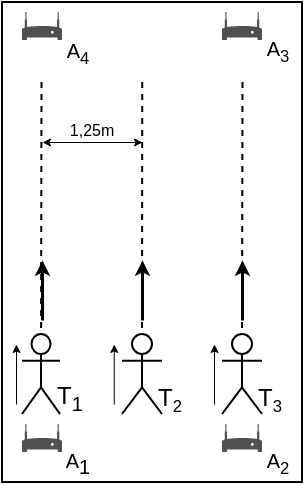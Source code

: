 <mxfile version="24.4.13" type="device">
  <diagram name="Page-1" id="GShBvaMt4-n2fsqKeiEs">
    <mxGraphModel dx="650" dy="365" grid="1" gridSize="10" guides="1" tooltips="1" connect="1" arrows="1" fold="1" page="1" pageScale="1" pageWidth="850" pageHeight="1100" math="0" shadow="0">
      <root>
        <mxCell id="0" />
        <mxCell id="1" parent="0" />
        <mxCell id="QHThUEgulMYCSTynqxfM-2" value="" style="rounded=0;whiteSpace=wrap;html=1;" parent="1" vertex="1">
          <mxGeometry x="200" y="640" width="150" height="240" as="geometry" />
        </mxCell>
        <mxCell id="QHThUEgulMYCSTynqxfM-11" value="" style="endArrow=none;dashed=1;html=1;strokeWidth=1;rounded=0;" parent="1" target="QHThUEgulMYCSTynqxfM-5" edge="1">
          <mxGeometry width="50" height="50" relative="1" as="geometry">
            <mxPoint x="219.75" y="680" as="sourcePoint" />
            <mxPoint x="219.25" y="840" as="targetPoint" />
          </mxGeometry>
        </mxCell>
        <mxCell id="QHThUEgulMYCSTynqxfM-26" value="T&lt;sub&gt;1&lt;/sub&gt;" style="text;html=1;strokeColor=none;fillColor=none;align=center;verticalAlign=middle;whiteSpace=wrap;rounded=0;" parent="1" vertex="1">
          <mxGeometry x="224" y="833" width="20" height="10" as="geometry" />
        </mxCell>
        <mxCell id="QHThUEgulMYCSTynqxfM-27" value="T&lt;span style=&quot;font-size: 10px;&quot;&gt;&lt;sub&gt;2&lt;/sub&gt;&lt;/span&gt;" style="text;html=1;strokeColor=none;fillColor=none;align=center;verticalAlign=middle;whiteSpace=wrap;rounded=0;" parent="1" vertex="1">
          <mxGeometry x="274" y="833" width="20" height="10" as="geometry" />
        </mxCell>
        <mxCell id="QHThUEgulMYCSTynqxfM-28" value="T&lt;span style=&quot;font-size: 10px;&quot;&gt;&lt;sub&gt;3&lt;/sub&gt;&lt;/span&gt;" style="text;html=1;strokeColor=none;fillColor=none;align=center;verticalAlign=middle;whiteSpace=wrap;rounded=0;" parent="1" vertex="1">
          <mxGeometry x="324" y="833" width="20" height="10" as="geometry" />
        </mxCell>
        <mxCell id="QHThUEgulMYCSTynqxfM-29" value="A&lt;span style=&quot;font-size: 10px;&quot;&gt;&lt;sub style=&quot;font-size: 10px;&quot;&gt;1&lt;/sub&gt;&lt;/span&gt;" style="text;html=1;strokeColor=none;fillColor=none;align=center;verticalAlign=middle;whiteSpace=wrap;rounded=0;fontSize=10;" parent="1" vertex="1">
          <mxGeometry x="228" y="866" width="20" height="10" as="geometry" />
        </mxCell>
        <mxCell id="QHThUEgulMYCSTynqxfM-33" value="" style="sketch=0;pointerEvents=1;shadow=0;dashed=0;html=1;strokeColor=none;fillColor=#505050;labelPosition=center;verticalLabelPosition=bottom;verticalAlign=top;outlineConnect=0;align=center;shape=mxgraph.office.devices.modem;fontSize=10;" parent="1" vertex="1">
          <mxGeometry x="210" y="851" width="20" height="14" as="geometry" />
        </mxCell>
        <mxCell id="QHThUEgulMYCSTynqxfM-34" value="A&lt;sub&gt;2&lt;/sub&gt;" style="text;html=1;strokeColor=none;fillColor=none;align=center;verticalAlign=middle;whiteSpace=wrap;rounded=0;fontSize=10;" parent="1" vertex="1">
          <mxGeometry x="328" y="865" width="20" height="10" as="geometry" />
        </mxCell>
        <mxCell id="QHThUEgulMYCSTynqxfM-35" value="" style="sketch=0;pointerEvents=1;shadow=0;dashed=0;html=1;strokeColor=none;fillColor=#505050;labelPosition=center;verticalLabelPosition=bottom;verticalAlign=top;outlineConnect=0;align=center;shape=mxgraph.office.devices.modem;fontSize=10;" parent="1" vertex="1">
          <mxGeometry x="310" y="851" width="20" height="14" as="geometry" />
        </mxCell>
        <mxCell id="QHThUEgulMYCSTynqxfM-43" value="" style="shape=image;html=1;verticalAlign=top;verticalLabelPosition=bottom;labelBackgroundColor=#ffffff;imageAspect=0;aspect=fixed;image=https://cdn1.iconfinder.com/data/icons/ionicons-fill-vol-2/512/wifi-128.png;fontSize=10;" parent="1" vertex="1">
          <mxGeometry x="216" y="846" width="8" height="8" as="geometry" />
        </mxCell>
        <mxCell id="QHThUEgulMYCSTynqxfM-45" value="" style="shape=image;html=1;verticalAlign=top;verticalLabelPosition=bottom;labelBackgroundColor=#ffffff;imageAspect=0;aspect=fixed;image=https://cdn1.iconfinder.com/data/icons/ionicons-fill-vol-2/512/wifi-128.png;fontSize=10;" parent="1" vertex="1">
          <mxGeometry x="316" y="846" width="8" height="8" as="geometry" />
        </mxCell>
        <mxCell id="QHThUEgulMYCSTynqxfM-5" value="" style="shape=umlActor;verticalLabelPosition=bottom;verticalAlign=top;html=1;outlineConnect=0;" parent="1" vertex="1">
          <mxGeometry x="210" y="806" width="19" height="40" as="geometry" />
        </mxCell>
        <mxCell id="TeAQlO065X8vaYn2h3sj-1" value="A&lt;sub&gt;4&lt;/sub&gt;" style="text;html=1;strokeColor=none;fillColor=none;align=center;verticalAlign=middle;whiteSpace=wrap;rounded=0;fontSize=10;" parent="1" vertex="1">
          <mxGeometry x="228" y="660" width="20" height="10" as="geometry" />
        </mxCell>
        <mxCell id="TeAQlO065X8vaYn2h3sj-2" value="" style="sketch=0;pointerEvents=1;shadow=0;dashed=0;html=1;strokeColor=none;fillColor=#505050;labelPosition=center;verticalLabelPosition=bottom;verticalAlign=top;outlineConnect=0;align=center;shape=mxgraph.office.devices.modem;fontSize=10;" parent="1" vertex="1">
          <mxGeometry x="210" y="645" width="20" height="14" as="geometry" />
        </mxCell>
        <mxCell id="TeAQlO065X8vaYn2h3sj-3" value="A&lt;sub&gt;3&lt;/sub&gt;" style="text;html=1;strokeColor=none;fillColor=none;align=center;verticalAlign=middle;whiteSpace=wrap;rounded=0;fontSize=10;" parent="1" vertex="1">
          <mxGeometry x="328" y="659" width="20" height="10" as="geometry" />
        </mxCell>
        <mxCell id="TeAQlO065X8vaYn2h3sj-4" value="" style="sketch=0;pointerEvents=1;shadow=0;dashed=0;html=1;strokeColor=none;fillColor=#505050;labelPosition=center;verticalLabelPosition=bottom;verticalAlign=top;outlineConnect=0;align=center;shape=mxgraph.office.devices.modem;fontSize=10;" parent="1" vertex="1">
          <mxGeometry x="310" y="645" width="20" height="14" as="geometry" />
        </mxCell>
        <mxCell id="TeAQlO065X8vaYn2h3sj-6" value="" style="shape=image;html=1;verticalAlign=top;verticalLabelPosition=bottom;labelBackgroundColor=#ffffff;imageAspect=0;aspect=fixed;image=https://cdn1.iconfinder.com/data/icons/ionicons-fill-vol-2/512/wifi-128.png;fontSize=10;rotation=-179;" parent="1" vertex="1">
          <mxGeometry x="216" y="662" width="8" height="8" as="geometry" />
        </mxCell>
        <mxCell id="TeAQlO065X8vaYn2h3sj-8" value="" style="shape=image;html=1;verticalAlign=top;verticalLabelPosition=bottom;labelBackgroundColor=#ffffff;imageAspect=0;aspect=fixed;image=https://cdn1.iconfinder.com/data/icons/ionicons-fill-vol-2/512/wifi-128.png;fontSize=10;rotation=-179;" parent="1" vertex="1">
          <mxGeometry x="316" y="662" width="8" height="8" as="geometry" />
        </mxCell>
        <mxCell id="TeAQlO065X8vaYn2h3sj-9" value="" style="endArrow=none;startArrow=classic;html=1;strokeWidth=1.5;startSize=3;endSize=3;rounded=0;endFill=0;" parent="1" edge="1">
          <mxGeometry width="50" height="50" relative="1" as="geometry">
            <mxPoint x="270" y="769" as="sourcePoint" />
            <mxPoint x="270" y="799" as="targetPoint" />
            <Array as="points" />
          </mxGeometry>
        </mxCell>
        <mxCell id="TeAQlO065X8vaYn2h3sj-24" value="" style="endArrow=none;startArrow=classic;html=1;strokeWidth=1.5;startSize=3;endSize=3;rounded=0;endFill=0;" parent="1" edge="1">
          <mxGeometry width="50" height="50" relative="1" as="geometry">
            <mxPoint x="220" y="769" as="sourcePoint" />
            <mxPoint x="220" y="799" as="targetPoint" />
            <Array as="points" />
          </mxGeometry>
        </mxCell>
        <mxCell id="TeAQlO065X8vaYn2h3sj-26" value="" style="endArrow=none;dashed=1;html=1;strokeWidth=1;rounded=0;" parent="1" target="_zlzXDLENZHTqgReKsr3-5" edge="1">
          <mxGeometry width="50" height="50" relative="1" as="geometry">
            <mxPoint x="270.12" y="680" as="sourcePoint" />
            <mxPoint x="269.62" y="840" as="targetPoint" />
          </mxGeometry>
        </mxCell>
        <mxCell id="TeAQlO065X8vaYn2h3sj-28" value="" style="endArrow=none;dashed=1;html=1;strokeWidth=1;rounded=0;" parent="1" target="_zlzXDLENZHTqgReKsr3-6" edge="1">
          <mxGeometry width="50" height="50" relative="1" as="geometry">
            <mxPoint x="320.25" y="680" as="sourcePoint" />
            <mxPoint x="319.75" y="840" as="targetPoint" />
          </mxGeometry>
        </mxCell>
        <mxCell id="_zlzXDLENZHTqgReKsr3-5" value="" style="shape=umlActor;verticalLabelPosition=bottom;verticalAlign=top;html=1;outlineConnect=0;" parent="1" vertex="1">
          <mxGeometry x="260" y="806" width="20" height="40" as="geometry" />
        </mxCell>
        <mxCell id="_zlzXDLENZHTqgReKsr3-6" value="" style="shape=umlActor;verticalLabelPosition=bottom;verticalAlign=top;html=1;outlineConnect=0;" parent="1" vertex="1">
          <mxGeometry x="310" y="806" width="20" height="40" as="geometry" />
        </mxCell>
        <mxCell id="TeAQlO065X8vaYn2h3sj-25" value="" style="endArrow=none;startArrow=classic;html=1;strokeWidth=1.5;startSize=3;endSize=3;rounded=0;endFill=0;" parent="1" edge="1">
          <mxGeometry width="50" height="50" relative="1" as="geometry">
            <mxPoint x="320" y="769" as="sourcePoint" />
            <mxPoint x="320" y="799" as="targetPoint" />
            <Array as="points" />
          </mxGeometry>
        </mxCell>
        <mxCell id="TeAQlO065X8vaYn2h3sj-37" value="" style="endArrow=none;startArrow=classic;html=1;strokeWidth=0.5;startSize=3;endSize=3;rounded=0;endFill=0;" parent="1" edge="1">
          <mxGeometry width="50" height="50" relative="1" as="geometry">
            <mxPoint x="207" y="811" as="sourcePoint" />
            <mxPoint x="207" y="841" as="targetPoint" />
            <Array as="points" />
          </mxGeometry>
        </mxCell>
        <mxCell id="TeAQlO065X8vaYn2h3sj-38" value="" style="endArrow=none;startArrow=classic;html=1;strokeWidth=0.5;startSize=3;endSize=3;rounded=0;endFill=0;" parent="1" edge="1">
          <mxGeometry width="50" height="50" relative="1" as="geometry">
            <mxPoint x="255.88" y="811" as="sourcePoint" />
            <mxPoint x="255.88" y="841" as="targetPoint" />
            <Array as="points" />
          </mxGeometry>
        </mxCell>
        <mxCell id="TeAQlO065X8vaYn2h3sj-42" value="" style="endArrow=none;startArrow=classic;html=1;strokeWidth=0.5;startSize=3;endSize=3;rounded=0;endFill=0;" parent="1" edge="1">
          <mxGeometry width="50" height="50" relative="1" as="geometry">
            <mxPoint x="306" y="811" as="sourcePoint" />
            <mxPoint x="306" y="841" as="targetPoint" />
            <Array as="points" />
          </mxGeometry>
        </mxCell>
        <mxCell id="WdQNnccyVCk3fNMNWbPj-2" value="" style="endArrow=classic;startArrow=classic;html=1;rounded=0;strokeWidth=0.5;endSize=3;startSize=3;" edge="1" parent="1">
          <mxGeometry width="50" height="50" relative="1" as="geometry">
            <mxPoint x="220" y="710" as="sourcePoint" />
            <mxPoint x="270" y="710" as="targetPoint" />
          </mxGeometry>
        </mxCell>
        <mxCell id="WdQNnccyVCk3fNMNWbPj-3" value="&lt;div style=&quot;font-size: 9px;&quot;&gt;&lt;font style=&quot;font-size: 8px;&quot;&gt;1,25m&lt;/font&gt;&lt;/div&gt;" style="text;html=1;strokeColor=none;fillColor=none;align=center;verticalAlign=middle;whiteSpace=wrap;rounded=0;fontSize=10;" vertex="1" parent="1">
          <mxGeometry x="235" y="699" width="20" height="10" as="geometry" />
        </mxCell>
      </root>
    </mxGraphModel>
  </diagram>
</mxfile>
